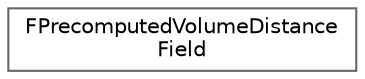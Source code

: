 digraph "Graphical Class Hierarchy"
{
 // INTERACTIVE_SVG=YES
 // LATEX_PDF_SIZE
  bgcolor="transparent";
  edge [fontname=Helvetica,fontsize=10,labelfontname=Helvetica,labelfontsize=10];
  node [fontname=Helvetica,fontsize=10,shape=box,height=0.2,width=0.4];
  rankdir="LR";
  Node0 [id="Node000000",label="FPrecomputedVolumeDistance\lField",height=0.2,width=0.4,color="grey40", fillcolor="white", style="filled",URL="$d8/d18/classFPrecomputedVolumeDistanceField.html",tooltip="Volume distance field generated by Lightmass, used by image based reflections for shadowing."];
}
